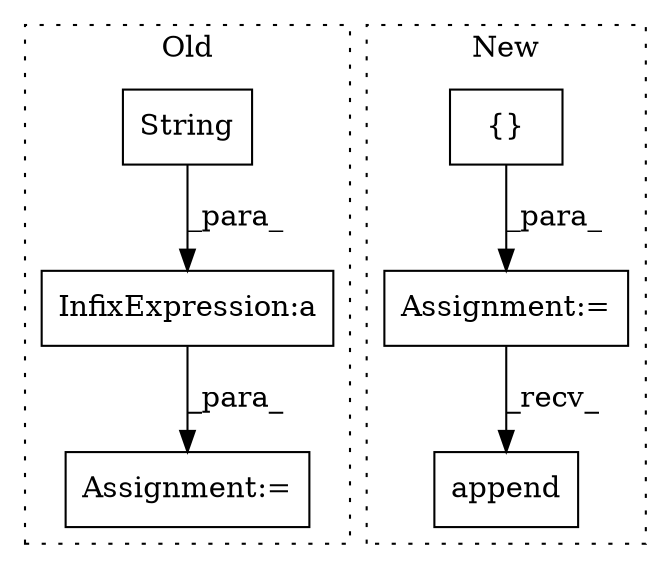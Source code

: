 digraph G {
subgraph cluster0 {
1 [label="String" a="32" s="9703,9715" l="7,1" shape="box"];
3 [label="Assignment:=" a="7" s="9846" l="2" shape="box"];
6 [label="InfixExpression:a" a="27" s="9665" l="12" shape="box"];
label = "Old";
style="dotted";
}
subgraph cluster1 {
2 [label="append" a="32" s="4029,4108" l="7,1" shape="box"];
4 [label="Assignment:=" a="7" s="3689" l="1" shape="box"];
5 [label="{}" a="4" s="3743" l="2" shape="box"];
label = "New";
style="dotted";
}
1 -> 6 [label="_para_"];
4 -> 2 [label="_recv_"];
5 -> 4 [label="_para_"];
6 -> 3 [label="_para_"];
}